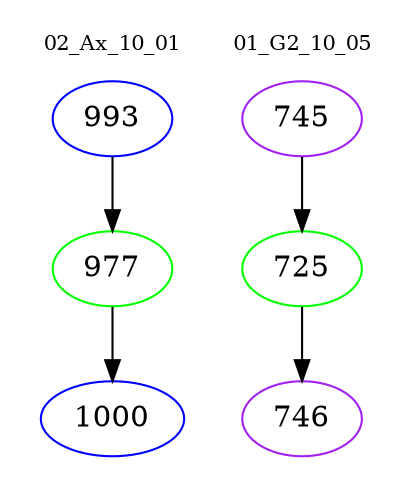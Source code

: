 digraph{
subgraph cluster_0 {
color = white
label = "02_Ax_10_01";
fontsize=10;
T0_993 [label="993", color="blue"]
T0_993 -> T0_977 [color="black"]
T0_977 [label="977", color="green"]
T0_977 -> T0_1000 [color="black"]
T0_1000 [label="1000", color="blue"]
}
subgraph cluster_1 {
color = white
label = "01_G2_10_05";
fontsize=10;
T1_745 [label="745", color="purple"]
T1_745 -> T1_725 [color="black"]
T1_725 [label="725", color="green"]
T1_725 -> T1_746 [color="black"]
T1_746 [label="746", color="purple"]
}
}
